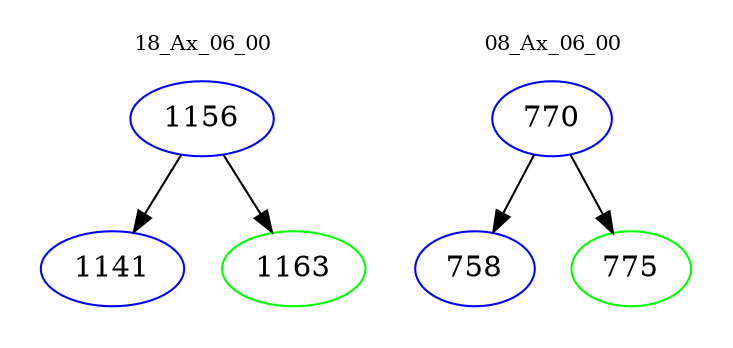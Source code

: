 digraph{
subgraph cluster_0 {
color = white
label = "18_Ax_06_00";
fontsize=10;
T0_1156 [label="1156", color="blue"]
T0_1156 -> T0_1141 [color="black"]
T0_1141 [label="1141", color="blue"]
T0_1156 -> T0_1163 [color="black"]
T0_1163 [label="1163", color="green"]
}
subgraph cluster_1 {
color = white
label = "08_Ax_06_00";
fontsize=10;
T1_770 [label="770", color="blue"]
T1_770 -> T1_758 [color="black"]
T1_758 [label="758", color="blue"]
T1_770 -> T1_775 [color="black"]
T1_775 [label="775", color="green"]
}
}
